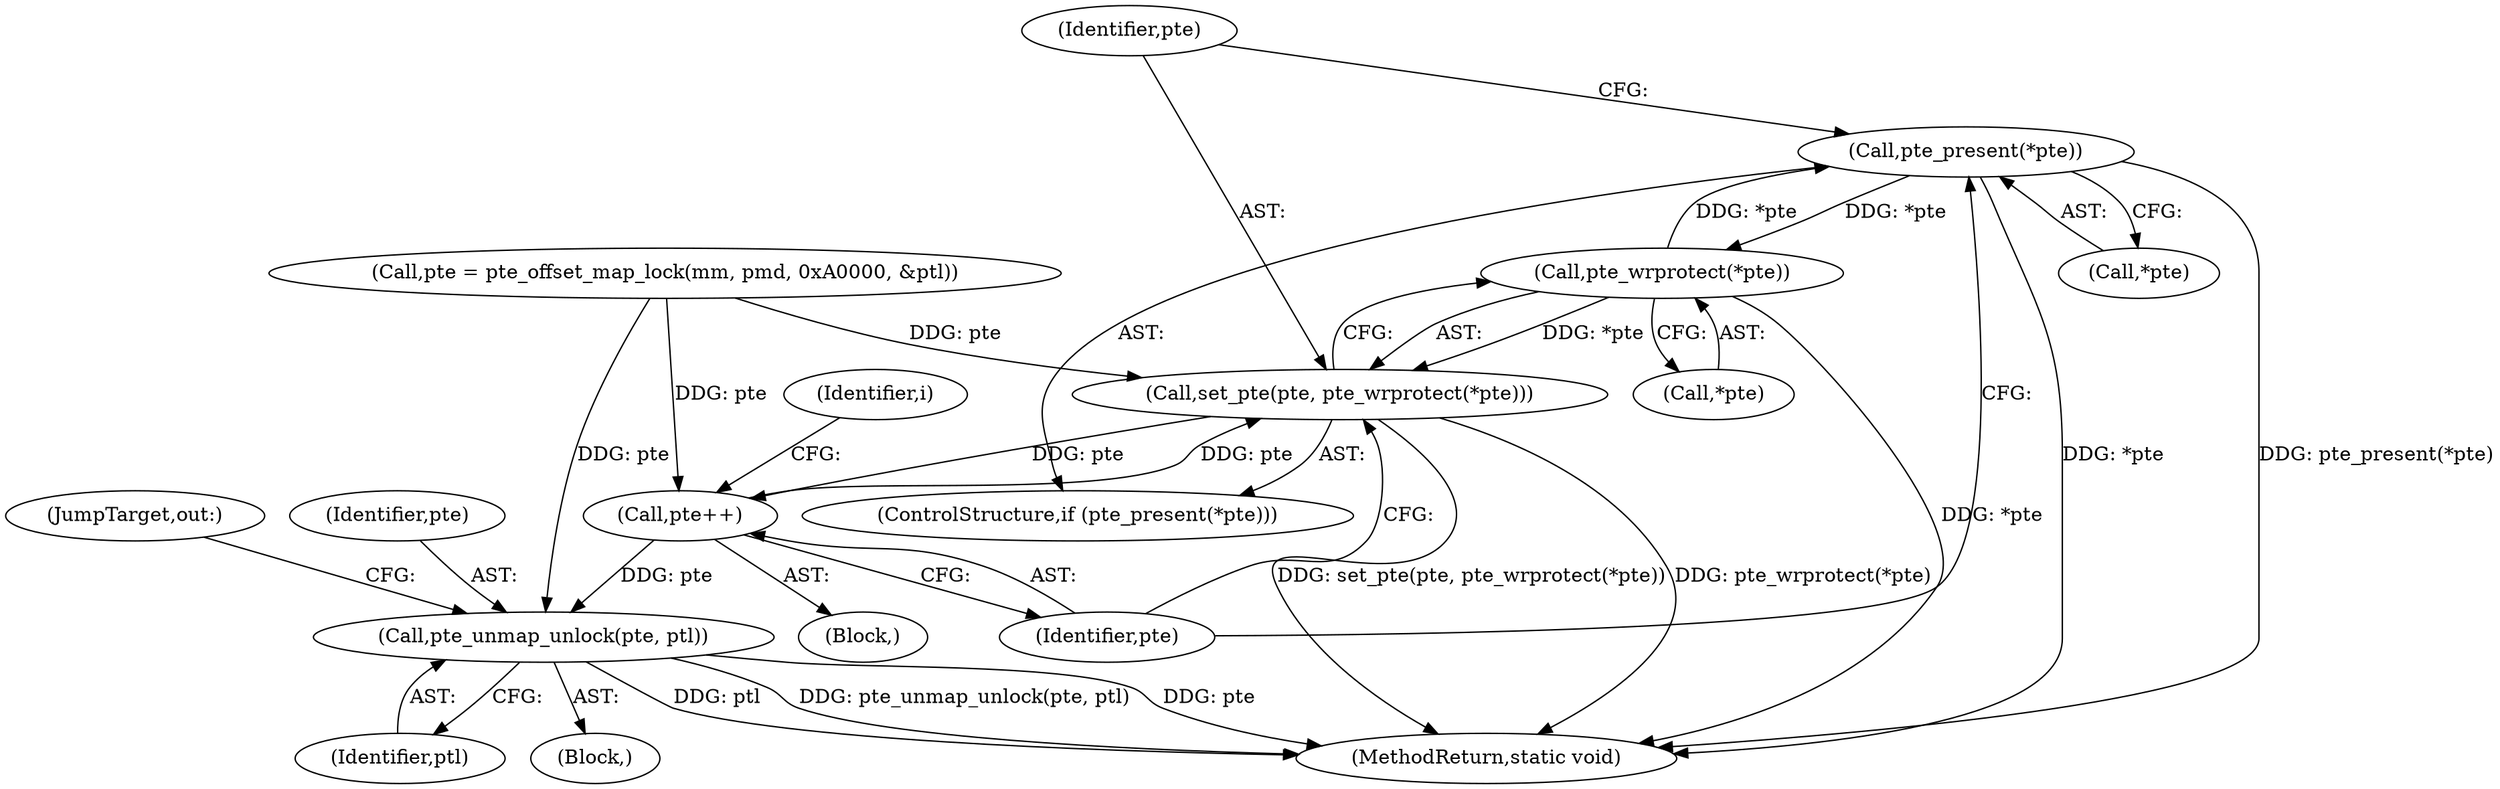 digraph "0_linux_4a1d704194a441bf83c636004a479e01360ec850@pointer" {
"1000163" [label="(Call,pte_present(*pte))"];
"1000168" [label="(Call,pte_wrprotect(*pte))"];
"1000163" [label="(Call,pte_present(*pte))"];
"1000166" [label="(Call,set_pte(pte, pte_wrprotect(*pte)))"];
"1000171" [label="(Call,pte++)"];
"1000173" [label="(Call,pte_unmap_unlock(pte, ptl))"];
"1000176" [label="(JumpTarget,out:)"];
"1000171" [label="(Call,pte++)"];
"1000169" [label="(Call,*pte)"];
"1000164" [label="(Call,*pte)"];
"1000163" [label="(Call,pte_present(*pte))"];
"1000172" [label="(Identifier,pte)"];
"1000175" [label="(Identifier,ptl)"];
"1000174" [label="(Identifier,pte)"];
"1000167" [label="(Identifier,pte)"];
"1000160" [label="(Identifier,i)"];
"1000102" [label="(Block,)"];
"1000183" [label="(MethodReturn,static void)"];
"1000144" [label="(Call,pte = pte_offset_map_lock(mm, pmd, 0xA0000, &ptl))"];
"1000173" [label="(Call,pte_unmap_unlock(pte, ptl))"];
"1000161" [label="(Block,)"];
"1000168" [label="(Call,pte_wrprotect(*pte))"];
"1000166" [label="(Call,set_pte(pte, pte_wrprotect(*pte)))"];
"1000162" [label="(ControlStructure,if (pte_present(*pte)))"];
"1000163" -> "1000162"  [label="AST: "];
"1000163" -> "1000164"  [label="CFG: "];
"1000164" -> "1000163"  [label="AST: "];
"1000167" -> "1000163"  [label="CFG: "];
"1000172" -> "1000163"  [label="CFG: "];
"1000163" -> "1000183"  [label="DDG: *pte"];
"1000163" -> "1000183"  [label="DDG: pte_present(*pte)"];
"1000168" -> "1000163"  [label="DDG: *pte"];
"1000163" -> "1000168"  [label="DDG: *pte"];
"1000168" -> "1000166"  [label="AST: "];
"1000168" -> "1000169"  [label="CFG: "];
"1000169" -> "1000168"  [label="AST: "];
"1000166" -> "1000168"  [label="CFG: "];
"1000168" -> "1000183"  [label="DDG: *pte"];
"1000168" -> "1000166"  [label="DDG: *pte"];
"1000166" -> "1000162"  [label="AST: "];
"1000167" -> "1000166"  [label="AST: "];
"1000172" -> "1000166"  [label="CFG: "];
"1000166" -> "1000183"  [label="DDG: set_pte(pte, pte_wrprotect(*pte))"];
"1000166" -> "1000183"  [label="DDG: pte_wrprotect(*pte)"];
"1000171" -> "1000166"  [label="DDG: pte"];
"1000144" -> "1000166"  [label="DDG: pte"];
"1000166" -> "1000171"  [label="DDG: pte"];
"1000171" -> "1000161"  [label="AST: "];
"1000171" -> "1000172"  [label="CFG: "];
"1000172" -> "1000171"  [label="AST: "];
"1000160" -> "1000171"  [label="CFG: "];
"1000144" -> "1000171"  [label="DDG: pte"];
"1000171" -> "1000173"  [label="DDG: pte"];
"1000173" -> "1000102"  [label="AST: "];
"1000173" -> "1000175"  [label="CFG: "];
"1000174" -> "1000173"  [label="AST: "];
"1000175" -> "1000173"  [label="AST: "];
"1000176" -> "1000173"  [label="CFG: "];
"1000173" -> "1000183"  [label="DDG: pte_unmap_unlock(pte, ptl)"];
"1000173" -> "1000183"  [label="DDG: pte"];
"1000173" -> "1000183"  [label="DDG: ptl"];
"1000144" -> "1000173"  [label="DDG: pte"];
}
